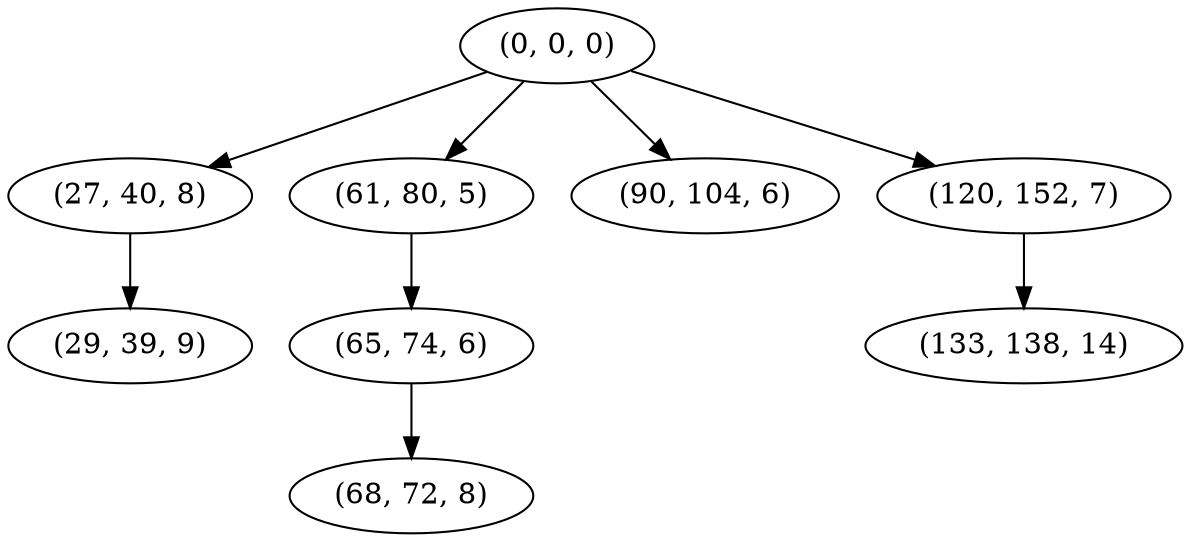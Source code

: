 digraph tree {
    "(0, 0, 0)";
    "(27, 40, 8)";
    "(29, 39, 9)";
    "(61, 80, 5)";
    "(65, 74, 6)";
    "(68, 72, 8)";
    "(90, 104, 6)";
    "(120, 152, 7)";
    "(133, 138, 14)";
    "(0, 0, 0)" -> "(27, 40, 8)";
    "(0, 0, 0)" -> "(61, 80, 5)";
    "(0, 0, 0)" -> "(90, 104, 6)";
    "(0, 0, 0)" -> "(120, 152, 7)";
    "(27, 40, 8)" -> "(29, 39, 9)";
    "(61, 80, 5)" -> "(65, 74, 6)";
    "(65, 74, 6)" -> "(68, 72, 8)";
    "(120, 152, 7)" -> "(133, 138, 14)";
}

